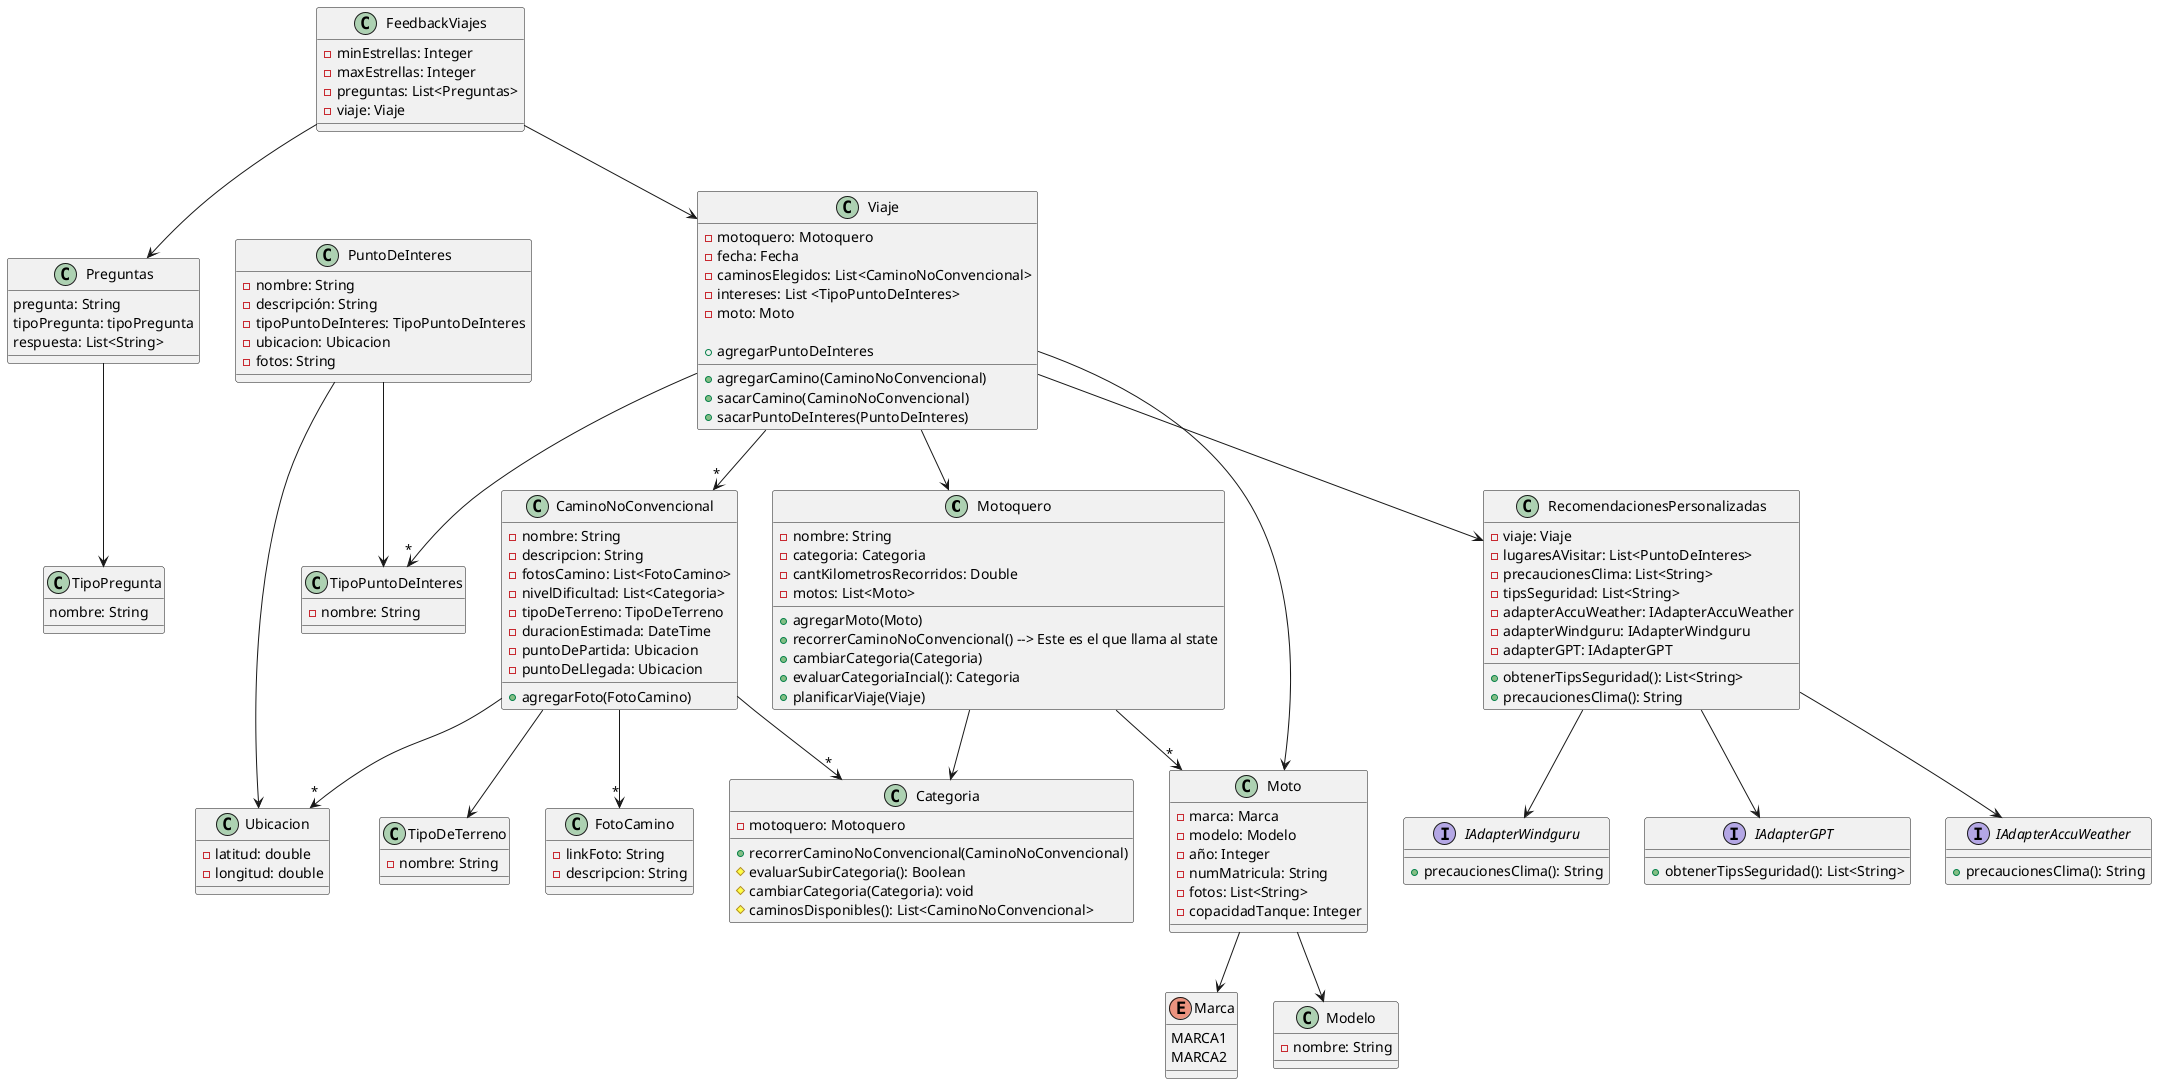 @startuml
'https://plantuml.com/class-diagram

Motoquero -->"*" Moto
Motoquero --> Categoria
Viaje --> Motoquero
Moto --> Marca
Moto --> Modelo
PuntoDeInteres --> TipoPuntoDeInteres
FeedbackViajes --> Preguntas
Preguntas --> TipoPregunta
RecomendacionesPersonalizadas --> IAdapterGPT
RecomendacionesPersonalizadas --> IAdapterAccuWeather
RecomendacionesPersonalizadas --> IAdapterWindguru
CaminoNoConvencional -->"*" FotoCamino
CaminoNoConvencional -->"*" Categoria
CaminoNoConvencional --> TipoDeTerreno
FeedbackViajes --> Viaje
PuntoDeInteres --> Ubicacion
Viaje -->"*" TipoPuntoDeInteres
Viaje --> RecomendacionesPersonalizadas
Viaje --> "*" CaminoNoConvencional
CaminoNoConvencional -->"*" Ubicacion
Viaje --> Moto

class Moto {
    - marca: Marca
    - modelo: Modelo
    - año: Integer
    - numMatricula: String
    - fotos: List<String>
    - copacidadTanque: Integer
}
' modelo la marca como un enum ya que quiero garantizar que no voy
' a tener problemas de consistencia de datos pero como no es usual
' que aparezcan nuevos modelos de motos, considero que el enum es una
' buena alternativa
enum Marca {
    MARCA1
    MARCA2
}
' lo modelo como una clase ya que quiero garantizar que no voy
' a tener problemas de consistencia de datos y no lo modelo como un
' enum ya que si quisiera agregar un nuevo modelo, tendría que cortar
' la ejecución, de esta forma solo instancio una nueva clase

class Modelo {
    - nombre: String
}


class CaminoNoConvencional {
    - nombre: String
    - descripcion: String
    - fotosCamino: List<FotoCamino>
    - nivelDificultad: List<Categoria>
    - tipoDeTerreno: TipoDeTerreno
    - duracionEstimada: DateTime
    - puntoDePartida: Ubicacion
    - puntoDeLlegada: Ubicacion

    + agregarFoto(FotoCamino)
    
}

class FotoCamino {
    - linkFoto: String
    - descripcion: String
}

class TipoDeTerreno {
    - nombre: String
}

class Motoquero {
    - nombre: String
    - categoria: Categoria
    - cantKilometrosRecorridos: Double
    - motos: List<Moto>

    + agregarMoto(Moto)
    + recorrerCaminoNoConvencional() --> Este es el que llama al state
    + cambiarCategoria(Categoria)
    + evaluarCategoriaIncial(): Categoria
    ' cuando se instancia un viaje se hace seleccionando los caminos
    ' de la lista de caminos disponibles que devuelve la categoria
    + planificarViaje(Viaje)
}

' para categoria no voy a usar el patrón state ya que un motoquero
' inicia con una categoria y cada vez que se llama al metdo
'  recorrerCaminoNoConvencional se debe evaluar si hay que cambiar
'  su categoria ya que no existe comportamiento suficiente
' que lo justifique, lo único que cambian son los valores.
' No implementé el patrón template method ya que
' las 3 categorías tienen el mismo comportamiento: 1. aumentan los kms
' recorridos del motoquero 2. se fijan si con ese aumento le corresponde
' otra categoria, lo único que cambia es el mínimo de kms

class Categoria {
    - motoquero: Motoquero
    + recorrerCaminoNoConvencional(CaminoNoConvencional)
    # evaluarSubirCategoria(): Boolean
    # cambiarCategoria(Categoria): void
    # caminosDisponibles(): List<CaminoNoConvencional>
}

class PuntoDeInteres {
    - nombre: String
    - descripción: String
    - tipoPuntoDeInteres: TipoPuntoDeInteres
    - ubicacion: Ubicacion
    - fotos: String
}
class TipoPuntoDeInteres {
    - nombre: String
}
class Ubicacion {
    - latitud: double
    - longitud: double
}

class Viaje {
    - motoquero: Motoquero
    - fecha: Fecha
    - caminosElegidos: List<CaminoNoConvencional>
    - intereses: List <TipoPuntoDeInteres>
    - moto: Moto

    + agregarCamino(CaminoNoConvencional)
    + sacarCamino(CaminoNoConvencional)
    + agregarPuntoDeInteres
    + sacarPuntoDeInteres(PuntoDeInteres)
}

class RecomendacionesPersonalizadas {
    - viaje: Viaje
    - lugaresAVisitar: List<PuntoDeInteres>
    - precaucionesClima: List<String>
    - tipsSeguridad: List<String>
    - adapterAccuWeather: IAdapterAccuWeather
    - adapterWindguru: IAdapterWindguru
    - adapterGPT: IAdapterGPT

    + obtenerTipsSeguridad(): List<String>
    + precaucionesClima(): String
}
interface IAdapterAccuWeather {
    + precaucionesClima(): String

}
interface IAdapterWindguru {
  + precaucionesClima(): String
}

interface IAdapterGPT {
    + obtenerTipsSeguridad(): List<String>
}

class FeedbackViajes {
    - minEstrellas: Integer
    - maxEstrellas: Integer
    - preguntas: List<Preguntas>
    - viaje: Viaje
}

class Preguntas {
    pregunta: String
    tipoPregunta: tipoPregunta
    respuesta: List<String>
}

class TipoPregunta {
    nombre: String
}
@enduml